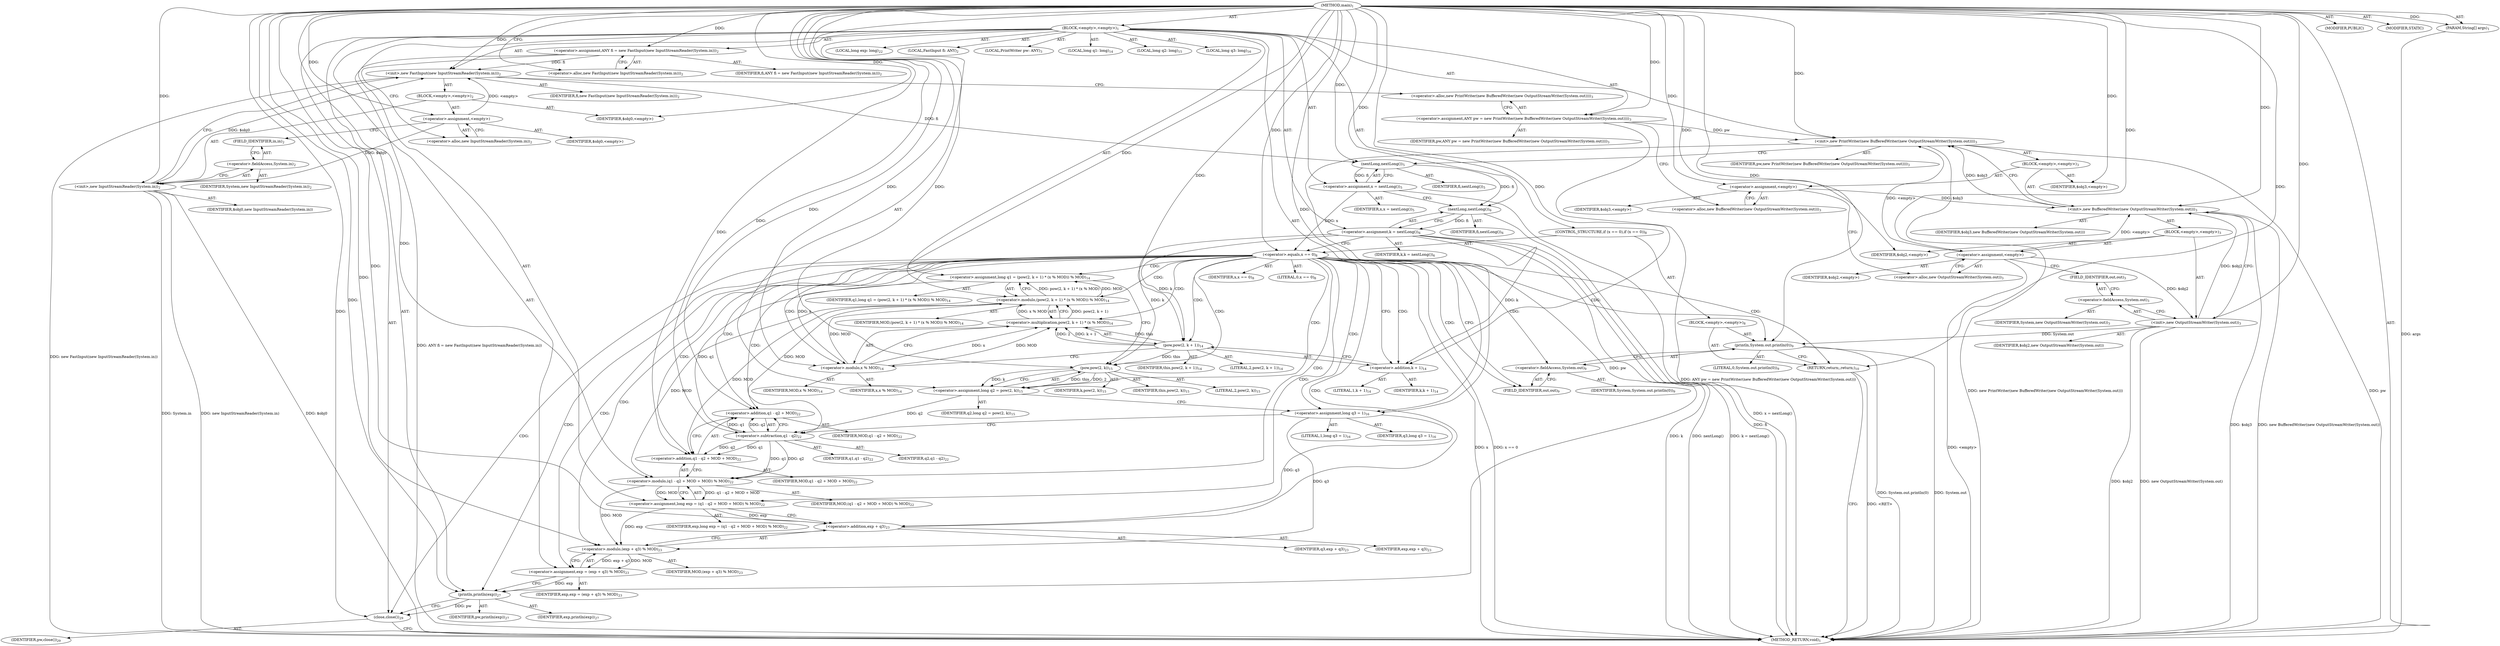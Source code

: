 digraph "main" {  
"21" [label = <(METHOD,main)<SUB>1</SUB>> ]
"22" [label = <(PARAM,String[] args)<SUB>1</SUB>> ]
"23" [label = <(BLOCK,&lt;empty&gt;,&lt;empty&gt;)<SUB>1</SUB>> ]
"4" [label = <(LOCAL,FastInput fi: ANY)<SUB>2</SUB>> ]
"24" [label = <(&lt;operator&gt;.assignment,ANY fi = new FastInput(new InputStreamReader(System.in)))<SUB>2</SUB>> ]
"25" [label = <(IDENTIFIER,fi,ANY fi = new FastInput(new InputStreamReader(System.in)))<SUB>2</SUB>> ]
"26" [label = <(&lt;operator&gt;.alloc,new FastInput(new InputStreamReader(System.in)))<SUB>2</SUB>> ]
"27" [label = <(&lt;init&gt;,new FastInput(new InputStreamReader(System.in)))<SUB>2</SUB>> ]
"3" [label = <(IDENTIFIER,fi,new FastInput(new InputStreamReader(System.in)))<SUB>2</SUB>> ]
"28" [label = <(BLOCK,&lt;empty&gt;,&lt;empty&gt;)<SUB>2</SUB>> ]
"29" [label = <(&lt;operator&gt;.assignment,&lt;empty&gt;)> ]
"30" [label = <(IDENTIFIER,$obj0,&lt;empty&gt;)> ]
"31" [label = <(&lt;operator&gt;.alloc,new InputStreamReader(System.in))<SUB>2</SUB>> ]
"32" [label = <(&lt;init&gt;,new InputStreamReader(System.in))<SUB>2</SUB>> ]
"33" [label = <(IDENTIFIER,$obj0,new InputStreamReader(System.in))> ]
"34" [label = <(&lt;operator&gt;.fieldAccess,System.in)<SUB>2</SUB>> ]
"35" [label = <(IDENTIFIER,System,new InputStreamReader(System.in))<SUB>2</SUB>> ]
"36" [label = <(FIELD_IDENTIFIER,in,in)<SUB>2</SUB>> ]
"37" [label = <(IDENTIFIER,$obj0,&lt;empty&gt;)> ]
"6" [label = <(LOCAL,PrintWriter pw: ANY)<SUB>3</SUB>> ]
"38" [label = <(&lt;operator&gt;.assignment,ANY pw = new PrintWriter(new BufferedWriter(new OutputStreamWriter(System.out))))<SUB>3</SUB>> ]
"39" [label = <(IDENTIFIER,pw,ANY pw = new PrintWriter(new BufferedWriter(new OutputStreamWriter(System.out))))<SUB>3</SUB>> ]
"40" [label = <(&lt;operator&gt;.alloc,new PrintWriter(new BufferedWriter(new OutputStreamWriter(System.out))))<SUB>3</SUB>> ]
"41" [label = <(&lt;init&gt;,new PrintWriter(new BufferedWriter(new OutputStreamWriter(System.out))))<SUB>3</SUB>> ]
"5" [label = <(IDENTIFIER,pw,new PrintWriter(new BufferedWriter(new OutputStreamWriter(System.out))))<SUB>3</SUB>> ]
"42" [label = <(BLOCK,&lt;empty&gt;,&lt;empty&gt;)<SUB>3</SUB>> ]
"43" [label = <(&lt;operator&gt;.assignment,&lt;empty&gt;)> ]
"44" [label = <(IDENTIFIER,$obj3,&lt;empty&gt;)> ]
"45" [label = <(&lt;operator&gt;.alloc,new BufferedWriter(new OutputStreamWriter(System.out)))<SUB>3</SUB>> ]
"46" [label = <(&lt;init&gt;,new BufferedWriter(new OutputStreamWriter(System.out)))<SUB>3</SUB>> ]
"47" [label = <(IDENTIFIER,$obj3,new BufferedWriter(new OutputStreamWriter(System.out)))> ]
"48" [label = <(BLOCK,&lt;empty&gt;,&lt;empty&gt;)<SUB>3</SUB>> ]
"49" [label = <(&lt;operator&gt;.assignment,&lt;empty&gt;)> ]
"50" [label = <(IDENTIFIER,$obj2,&lt;empty&gt;)> ]
"51" [label = <(&lt;operator&gt;.alloc,new OutputStreamWriter(System.out))<SUB>3</SUB>> ]
"52" [label = <(&lt;init&gt;,new OutputStreamWriter(System.out))<SUB>3</SUB>> ]
"53" [label = <(IDENTIFIER,$obj2,new OutputStreamWriter(System.out))> ]
"54" [label = <(&lt;operator&gt;.fieldAccess,System.out)<SUB>3</SUB>> ]
"55" [label = <(IDENTIFIER,System,new OutputStreamWriter(System.out))<SUB>3</SUB>> ]
"56" [label = <(FIELD_IDENTIFIER,out,out)<SUB>3</SUB>> ]
"57" [label = <(IDENTIFIER,$obj2,&lt;empty&gt;)> ]
"58" [label = <(IDENTIFIER,$obj3,&lt;empty&gt;)> ]
"59" [label = <(&lt;operator&gt;.assignment,x = nextLong())<SUB>5</SUB>> ]
"60" [label = <(IDENTIFIER,x,x = nextLong())<SUB>5</SUB>> ]
"61" [label = <(nextLong,nextLong())<SUB>5</SUB>> ]
"62" [label = <(IDENTIFIER,fi,nextLong())<SUB>5</SUB>> ]
"63" [label = <(&lt;operator&gt;.assignment,k = nextLong())<SUB>6</SUB>> ]
"64" [label = <(IDENTIFIER,k,k = nextLong())<SUB>6</SUB>> ]
"65" [label = <(nextLong,nextLong())<SUB>6</SUB>> ]
"66" [label = <(IDENTIFIER,fi,nextLong())<SUB>6</SUB>> ]
"67" [label = <(CONTROL_STRUCTURE,if (x == 0),if (x == 0))<SUB>8</SUB>> ]
"68" [label = <(&lt;operator&gt;.equals,x == 0)<SUB>8</SUB>> ]
"69" [label = <(IDENTIFIER,x,x == 0)<SUB>8</SUB>> ]
"70" [label = <(LITERAL,0,x == 0)<SUB>8</SUB>> ]
"71" [label = <(BLOCK,&lt;empty&gt;,&lt;empty&gt;)<SUB>8</SUB>> ]
"72" [label = <(println,System.out.println(0))<SUB>9</SUB>> ]
"73" [label = <(&lt;operator&gt;.fieldAccess,System.out)<SUB>9</SUB>> ]
"74" [label = <(IDENTIFIER,System,System.out.println(0))<SUB>9</SUB>> ]
"75" [label = <(FIELD_IDENTIFIER,out,out)<SUB>9</SUB>> ]
"76" [label = <(LITERAL,0,System.out.println(0))<SUB>9</SUB>> ]
"77" [label = <(RETURN,return;,return;)<SUB>10</SUB>> ]
"78" [label = <(LOCAL,long q1: long)<SUB>14</SUB>> ]
"79" [label = <(&lt;operator&gt;.assignment,long q1 = (pow(2, k + 1) * (x % MOD)) % MOD)<SUB>14</SUB>> ]
"80" [label = <(IDENTIFIER,q1,long q1 = (pow(2, k + 1) * (x % MOD)) % MOD)<SUB>14</SUB>> ]
"81" [label = <(&lt;operator&gt;.modulo,(pow(2, k + 1) * (x % MOD)) % MOD)<SUB>14</SUB>> ]
"82" [label = <(&lt;operator&gt;.multiplication,pow(2, k + 1) * (x % MOD))<SUB>14</SUB>> ]
"83" [label = <(pow,pow(2, k + 1))<SUB>14</SUB>> ]
"84" [label = <(IDENTIFIER,this,pow(2, k + 1))<SUB>14</SUB>> ]
"85" [label = <(LITERAL,2,pow(2, k + 1))<SUB>14</SUB>> ]
"86" [label = <(&lt;operator&gt;.addition,k + 1)<SUB>14</SUB>> ]
"87" [label = <(IDENTIFIER,k,k + 1)<SUB>14</SUB>> ]
"88" [label = <(LITERAL,1,k + 1)<SUB>14</SUB>> ]
"89" [label = <(&lt;operator&gt;.modulo,x % MOD)<SUB>14</SUB>> ]
"90" [label = <(IDENTIFIER,x,x % MOD)<SUB>14</SUB>> ]
"91" [label = <(IDENTIFIER,MOD,x % MOD)<SUB>14</SUB>> ]
"92" [label = <(IDENTIFIER,MOD,(pow(2, k + 1) * (x % MOD)) % MOD)<SUB>14</SUB>> ]
"93" [label = <(LOCAL,long q2: long)<SUB>15</SUB>> ]
"94" [label = <(&lt;operator&gt;.assignment,long q2 = pow(2, k))<SUB>15</SUB>> ]
"95" [label = <(IDENTIFIER,q2,long q2 = pow(2, k))<SUB>15</SUB>> ]
"96" [label = <(pow,pow(2, k))<SUB>15</SUB>> ]
"97" [label = <(IDENTIFIER,this,pow(2, k))<SUB>15</SUB>> ]
"98" [label = <(LITERAL,2,pow(2, k))<SUB>15</SUB>> ]
"99" [label = <(IDENTIFIER,k,pow(2, k))<SUB>15</SUB>> ]
"100" [label = <(LOCAL,long q3: long)<SUB>16</SUB>> ]
"101" [label = <(&lt;operator&gt;.assignment,long q3 = 1)<SUB>16</SUB>> ]
"102" [label = <(IDENTIFIER,q3,long q3 = 1)<SUB>16</SUB>> ]
"103" [label = <(LITERAL,1,long q3 = 1)<SUB>16</SUB>> ]
"104" [label = <(LOCAL,long exp: long)<SUB>22</SUB>> ]
"105" [label = <(&lt;operator&gt;.assignment,long exp = (q1 - q2 + MOD + MOD) % MOD)<SUB>22</SUB>> ]
"106" [label = <(IDENTIFIER,exp,long exp = (q1 - q2 + MOD + MOD) % MOD)<SUB>22</SUB>> ]
"107" [label = <(&lt;operator&gt;.modulo,(q1 - q2 + MOD + MOD) % MOD)<SUB>22</SUB>> ]
"108" [label = <(&lt;operator&gt;.addition,q1 - q2 + MOD + MOD)<SUB>22</SUB>> ]
"109" [label = <(&lt;operator&gt;.addition,q1 - q2 + MOD)<SUB>22</SUB>> ]
"110" [label = <(&lt;operator&gt;.subtraction,q1 - q2)<SUB>22</SUB>> ]
"111" [label = <(IDENTIFIER,q1,q1 - q2)<SUB>22</SUB>> ]
"112" [label = <(IDENTIFIER,q2,q1 - q2)<SUB>22</SUB>> ]
"113" [label = <(IDENTIFIER,MOD,q1 - q2 + MOD)<SUB>22</SUB>> ]
"114" [label = <(IDENTIFIER,MOD,q1 - q2 + MOD + MOD)<SUB>22</SUB>> ]
"115" [label = <(IDENTIFIER,MOD,(q1 - q2 + MOD + MOD) % MOD)<SUB>22</SUB>> ]
"116" [label = <(&lt;operator&gt;.assignment,exp = (exp + q3) % MOD)<SUB>23</SUB>> ]
"117" [label = <(IDENTIFIER,exp,exp = (exp + q3) % MOD)<SUB>23</SUB>> ]
"118" [label = <(&lt;operator&gt;.modulo,(exp + q3) % MOD)<SUB>23</SUB>> ]
"119" [label = <(&lt;operator&gt;.addition,exp + q3)<SUB>23</SUB>> ]
"120" [label = <(IDENTIFIER,exp,exp + q3)<SUB>23</SUB>> ]
"121" [label = <(IDENTIFIER,q3,exp + q3)<SUB>23</SUB>> ]
"122" [label = <(IDENTIFIER,MOD,(exp + q3) % MOD)<SUB>23</SUB>> ]
"123" [label = <(println,println(exp))<SUB>27</SUB>> ]
"124" [label = <(IDENTIFIER,pw,println(exp))<SUB>27</SUB>> ]
"125" [label = <(IDENTIFIER,exp,println(exp))<SUB>27</SUB>> ]
"126" [label = <(close,close())<SUB>29</SUB>> ]
"127" [label = <(IDENTIFIER,pw,close())<SUB>29</SUB>> ]
"128" [label = <(MODIFIER,PUBLIC)> ]
"129" [label = <(MODIFIER,STATIC)> ]
"130" [label = <(METHOD_RETURN,void)<SUB>1</SUB>> ]
  "21" -> "22"  [ label = "AST: "] 
  "21" -> "23"  [ label = "AST: "] 
  "21" -> "128"  [ label = "AST: "] 
  "21" -> "129"  [ label = "AST: "] 
  "21" -> "130"  [ label = "AST: "] 
  "23" -> "4"  [ label = "AST: "] 
  "23" -> "24"  [ label = "AST: "] 
  "23" -> "27"  [ label = "AST: "] 
  "23" -> "6"  [ label = "AST: "] 
  "23" -> "38"  [ label = "AST: "] 
  "23" -> "41"  [ label = "AST: "] 
  "23" -> "59"  [ label = "AST: "] 
  "23" -> "63"  [ label = "AST: "] 
  "23" -> "67"  [ label = "AST: "] 
  "23" -> "78"  [ label = "AST: "] 
  "23" -> "79"  [ label = "AST: "] 
  "23" -> "93"  [ label = "AST: "] 
  "23" -> "94"  [ label = "AST: "] 
  "23" -> "100"  [ label = "AST: "] 
  "23" -> "101"  [ label = "AST: "] 
  "23" -> "104"  [ label = "AST: "] 
  "23" -> "105"  [ label = "AST: "] 
  "23" -> "116"  [ label = "AST: "] 
  "23" -> "123"  [ label = "AST: "] 
  "23" -> "126"  [ label = "AST: "] 
  "24" -> "25"  [ label = "AST: "] 
  "24" -> "26"  [ label = "AST: "] 
  "27" -> "3"  [ label = "AST: "] 
  "27" -> "28"  [ label = "AST: "] 
  "28" -> "29"  [ label = "AST: "] 
  "28" -> "32"  [ label = "AST: "] 
  "28" -> "37"  [ label = "AST: "] 
  "29" -> "30"  [ label = "AST: "] 
  "29" -> "31"  [ label = "AST: "] 
  "32" -> "33"  [ label = "AST: "] 
  "32" -> "34"  [ label = "AST: "] 
  "34" -> "35"  [ label = "AST: "] 
  "34" -> "36"  [ label = "AST: "] 
  "38" -> "39"  [ label = "AST: "] 
  "38" -> "40"  [ label = "AST: "] 
  "41" -> "5"  [ label = "AST: "] 
  "41" -> "42"  [ label = "AST: "] 
  "42" -> "43"  [ label = "AST: "] 
  "42" -> "46"  [ label = "AST: "] 
  "42" -> "58"  [ label = "AST: "] 
  "43" -> "44"  [ label = "AST: "] 
  "43" -> "45"  [ label = "AST: "] 
  "46" -> "47"  [ label = "AST: "] 
  "46" -> "48"  [ label = "AST: "] 
  "48" -> "49"  [ label = "AST: "] 
  "48" -> "52"  [ label = "AST: "] 
  "48" -> "57"  [ label = "AST: "] 
  "49" -> "50"  [ label = "AST: "] 
  "49" -> "51"  [ label = "AST: "] 
  "52" -> "53"  [ label = "AST: "] 
  "52" -> "54"  [ label = "AST: "] 
  "54" -> "55"  [ label = "AST: "] 
  "54" -> "56"  [ label = "AST: "] 
  "59" -> "60"  [ label = "AST: "] 
  "59" -> "61"  [ label = "AST: "] 
  "61" -> "62"  [ label = "AST: "] 
  "63" -> "64"  [ label = "AST: "] 
  "63" -> "65"  [ label = "AST: "] 
  "65" -> "66"  [ label = "AST: "] 
  "67" -> "68"  [ label = "AST: "] 
  "67" -> "71"  [ label = "AST: "] 
  "68" -> "69"  [ label = "AST: "] 
  "68" -> "70"  [ label = "AST: "] 
  "71" -> "72"  [ label = "AST: "] 
  "71" -> "77"  [ label = "AST: "] 
  "72" -> "73"  [ label = "AST: "] 
  "72" -> "76"  [ label = "AST: "] 
  "73" -> "74"  [ label = "AST: "] 
  "73" -> "75"  [ label = "AST: "] 
  "79" -> "80"  [ label = "AST: "] 
  "79" -> "81"  [ label = "AST: "] 
  "81" -> "82"  [ label = "AST: "] 
  "81" -> "92"  [ label = "AST: "] 
  "82" -> "83"  [ label = "AST: "] 
  "82" -> "89"  [ label = "AST: "] 
  "83" -> "84"  [ label = "AST: "] 
  "83" -> "85"  [ label = "AST: "] 
  "83" -> "86"  [ label = "AST: "] 
  "86" -> "87"  [ label = "AST: "] 
  "86" -> "88"  [ label = "AST: "] 
  "89" -> "90"  [ label = "AST: "] 
  "89" -> "91"  [ label = "AST: "] 
  "94" -> "95"  [ label = "AST: "] 
  "94" -> "96"  [ label = "AST: "] 
  "96" -> "97"  [ label = "AST: "] 
  "96" -> "98"  [ label = "AST: "] 
  "96" -> "99"  [ label = "AST: "] 
  "101" -> "102"  [ label = "AST: "] 
  "101" -> "103"  [ label = "AST: "] 
  "105" -> "106"  [ label = "AST: "] 
  "105" -> "107"  [ label = "AST: "] 
  "107" -> "108"  [ label = "AST: "] 
  "107" -> "115"  [ label = "AST: "] 
  "108" -> "109"  [ label = "AST: "] 
  "108" -> "114"  [ label = "AST: "] 
  "109" -> "110"  [ label = "AST: "] 
  "109" -> "113"  [ label = "AST: "] 
  "110" -> "111"  [ label = "AST: "] 
  "110" -> "112"  [ label = "AST: "] 
  "116" -> "117"  [ label = "AST: "] 
  "116" -> "118"  [ label = "AST: "] 
  "118" -> "119"  [ label = "AST: "] 
  "118" -> "122"  [ label = "AST: "] 
  "119" -> "120"  [ label = "AST: "] 
  "119" -> "121"  [ label = "AST: "] 
  "123" -> "124"  [ label = "AST: "] 
  "123" -> "125"  [ label = "AST: "] 
  "126" -> "127"  [ label = "AST: "] 
  "24" -> "31"  [ label = "CFG: "] 
  "27" -> "40"  [ label = "CFG: "] 
  "38" -> "45"  [ label = "CFG: "] 
  "41" -> "61"  [ label = "CFG: "] 
  "59" -> "65"  [ label = "CFG: "] 
  "63" -> "68"  [ label = "CFG: "] 
  "79" -> "96"  [ label = "CFG: "] 
  "94" -> "101"  [ label = "CFG: "] 
  "101" -> "110"  [ label = "CFG: "] 
  "105" -> "119"  [ label = "CFG: "] 
  "116" -> "123"  [ label = "CFG: "] 
  "123" -> "126"  [ label = "CFG: "] 
  "126" -> "130"  [ label = "CFG: "] 
  "26" -> "24"  [ label = "CFG: "] 
  "40" -> "38"  [ label = "CFG: "] 
  "61" -> "59"  [ label = "CFG: "] 
  "65" -> "63"  [ label = "CFG: "] 
  "68" -> "75"  [ label = "CFG: "] 
  "68" -> "86"  [ label = "CFG: "] 
  "81" -> "79"  [ label = "CFG: "] 
  "96" -> "94"  [ label = "CFG: "] 
  "107" -> "105"  [ label = "CFG: "] 
  "118" -> "116"  [ label = "CFG: "] 
  "29" -> "36"  [ label = "CFG: "] 
  "32" -> "27"  [ label = "CFG: "] 
  "43" -> "51"  [ label = "CFG: "] 
  "46" -> "41"  [ label = "CFG: "] 
  "72" -> "77"  [ label = "CFG: "] 
  "77" -> "130"  [ label = "CFG: "] 
  "82" -> "81"  [ label = "CFG: "] 
  "108" -> "107"  [ label = "CFG: "] 
  "119" -> "118"  [ label = "CFG: "] 
  "31" -> "29"  [ label = "CFG: "] 
  "34" -> "32"  [ label = "CFG: "] 
  "45" -> "43"  [ label = "CFG: "] 
  "73" -> "72"  [ label = "CFG: "] 
  "83" -> "89"  [ label = "CFG: "] 
  "89" -> "82"  [ label = "CFG: "] 
  "109" -> "108"  [ label = "CFG: "] 
  "36" -> "34"  [ label = "CFG: "] 
  "49" -> "56"  [ label = "CFG: "] 
  "52" -> "46"  [ label = "CFG: "] 
  "75" -> "73"  [ label = "CFG: "] 
  "86" -> "83"  [ label = "CFG: "] 
  "110" -> "109"  [ label = "CFG: "] 
  "51" -> "49"  [ label = "CFG: "] 
  "54" -> "52"  [ label = "CFG: "] 
  "56" -> "54"  [ label = "CFG: "] 
  "21" -> "26"  [ label = "CFG: "] 
  "77" -> "130"  [ label = "DDG: &lt;RET&gt;"] 
  "22" -> "130"  [ label = "DDG: args"] 
  "24" -> "130"  [ label = "DDG: ANY fi = new FastInput(new InputStreamReader(System.in))"] 
  "32" -> "130"  [ label = "DDG: $obj0"] 
  "32" -> "130"  [ label = "DDG: System.in"] 
  "32" -> "130"  [ label = "DDG: new InputStreamReader(System.in)"] 
  "27" -> "130"  [ label = "DDG: new FastInput(new InputStreamReader(System.in))"] 
  "38" -> "130"  [ label = "DDG: ANY pw = new PrintWriter(new BufferedWriter(new OutputStreamWriter(System.out)))"] 
  "41" -> "130"  [ label = "DDG: pw"] 
  "46" -> "130"  [ label = "DDG: $obj3"] 
  "49" -> "130"  [ label = "DDG: &lt;empty&gt;"] 
  "52" -> "130"  [ label = "DDG: $obj2"] 
  "52" -> "130"  [ label = "DDG: new OutputStreamWriter(System.out)"] 
  "46" -> "130"  [ label = "DDG: new BufferedWriter(new OutputStreamWriter(System.out))"] 
  "41" -> "130"  [ label = "DDG: new PrintWriter(new BufferedWriter(new OutputStreamWriter(System.out)))"] 
  "59" -> "130"  [ label = "DDG: x = nextLong()"] 
  "63" -> "130"  [ label = "DDG: k"] 
  "65" -> "130"  [ label = "DDG: fi"] 
  "63" -> "130"  [ label = "DDG: nextLong()"] 
  "63" -> "130"  [ label = "DDG: k = nextLong()"] 
  "68" -> "130"  [ label = "DDG: x"] 
  "68" -> "130"  [ label = "DDG: x == 0"] 
  "72" -> "130"  [ label = "DDG: System.out"] 
  "72" -> "130"  [ label = "DDG: System.out.println(0)"] 
  "21" -> "22"  [ label = "DDG: "] 
  "21" -> "24"  [ label = "DDG: "] 
  "21" -> "38"  [ label = "DDG: "] 
  "61" -> "59"  [ label = "DDG: fi"] 
  "65" -> "63"  [ label = "DDG: fi"] 
  "81" -> "79"  [ label = "DDG: pow(2, k + 1) * (x % MOD)"] 
  "81" -> "79"  [ label = "DDG: MOD"] 
  "96" -> "94"  [ label = "DDG: this"] 
  "96" -> "94"  [ label = "DDG: 2"] 
  "96" -> "94"  [ label = "DDG: k"] 
  "21" -> "101"  [ label = "DDG: "] 
  "107" -> "105"  [ label = "DDG: q1 - q2 + MOD + MOD"] 
  "107" -> "105"  [ label = "DDG: MOD"] 
  "118" -> "116"  [ label = "DDG: exp + q3"] 
  "118" -> "116"  [ label = "DDG: MOD"] 
  "24" -> "27"  [ label = "DDG: fi"] 
  "21" -> "27"  [ label = "DDG: "] 
  "29" -> "27"  [ label = "DDG: &lt;empty&gt;"] 
  "32" -> "27"  [ label = "DDG: $obj0"] 
  "38" -> "41"  [ label = "DDG: pw"] 
  "21" -> "41"  [ label = "DDG: "] 
  "49" -> "41"  [ label = "DDG: &lt;empty&gt;"] 
  "46" -> "41"  [ label = "DDG: $obj3"] 
  "41" -> "123"  [ label = "DDG: pw"] 
  "21" -> "123"  [ label = "DDG: "] 
  "116" -> "123"  [ label = "DDG: exp"] 
  "123" -> "126"  [ label = "DDG: pw"] 
  "21" -> "126"  [ label = "DDG: "] 
  "21" -> "29"  [ label = "DDG: "] 
  "21" -> "37"  [ label = "DDG: "] 
  "21" -> "43"  [ label = "DDG: "] 
  "21" -> "58"  [ label = "DDG: "] 
  "27" -> "61"  [ label = "DDG: fi"] 
  "21" -> "61"  [ label = "DDG: "] 
  "61" -> "65"  [ label = "DDG: fi"] 
  "21" -> "65"  [ label = "DDG: "] 
  "59" -> "68"  [ label = "DDG: x"] 
  "21" -> "68"  [ label = "DDG: "] 
  "21" -> "77"  [ label = "DDG: "] 
  "82" -> "81"  [ label = "DDG: pow(2, k + 1)"] 
  "82" -> "81"  [ label = "DDG: x % MOD"] 
  "89" -> "81"  [ label = "DDG: MOD"] 
  "21" -> "81"  [ label = "DDG: "] 
  "83" -> "96"  [ label = "DDG: this"] 
  "21" -> "96"  [ label = "DDG: "] 
  "63" -> "96"  [ label = "DDG: k"] 
  "110" -> "107"  [ label = "DDG: q1"] 
  "110" -> "107"  [ label = "DDG: q2"] 
  "81" -> "107"  [ label = "DDG: MOD"] 
  "21" -> "107"  [ label = "DDG: "] 
  "105" -> "118"  [ label = "DDG: exp"] 
  "21" -> "118"  [ label = "DDG: "] 
  "101" -> "118"  [ label = "DDG: q3"] 
  "107" -> "118"  [ label = "DDG: MOD"] 
  "29" -> "32"  [ label = "DDG: $obj0"] 
  "21" -> "32"  [ label = "DDG: "] 
  "43" -> "46"  [ label = "DDG: $obj3"] 
  "21" -> "46"  [ label = "DDG: "] 
  "49" -> "46"  [ label = "DDG: &lt;empty&gt;"] 
  "52" -> "46"  [ label = "DDG: $obj2"] 
  "52" -> "72"  [ label = "DDG: System.out"] 
  "21" -> "72"  [ label = "DDG: "] 
  "83" -> "82"  [ label = "DDG: this"] 
  "83" -> "82"  [ label = "DDG: 2"] 
  "83" -> "82"  [ label = "DDG: k + 1"] 
  "89" -> "82"  [ label = "DDG: x"] 
  "89" -> "82"  [ label = "DDG: MOD"] 
  "110" -> "108"  [ label = "DDG: q1"] 
  "110" -> "108"  [ label = "DDG: q2"] 
  "81" -> "108"  [ label = "DDG: MOD"] 
  "21" -> "108"  [ label = "DDG: "] 
  "105" -> "119"  [ label = "DDG: exp"] 
  "21" -> "119"  [ label = "DDG: "] 
  "101" -> "119"  [ label = "DDG: q3"] 
  "21" -> "49"  [ label = "DDG: "] 
  "21" -> "57"  [ label = "DDG: "] 
  "21" -> "83"  [ label = "DDG: "] 
  "63" -> "83"  [ label = "DDG: k"] 
  "68" -> "89"  [ label = "DDG: x"] 
  "21" -> "89"  [ label = "DDG: "] 
  "110" -> "109"  [ label = "DDG: q1"] 
  "110" -> "109"  [ label = "DDG: q2"] 
  "81" -> "109"  [ label = "DDG: MOD"] 
  "21" -> "109"  [ label = "DDG: "] 
  "49" -> "52"  [ label = "DDG: $obj2"] 
  "21" -> "52"  [ label = "DDG: "] 
  "63" -> "86"  [ label = "DDG: k"] 
  "21" -> "86"  [ label = "DDG: "] 
  "79" -> "110"  [ label = "DDG: q1"] 
  "21" -> "110"  [ label = "DDG: "] 
  "94" -> "110"  [ label = "DDG: q2"] 
  "68" -> "107"  [ label = "CDG: "] 
  "68" -> "94"  [ label = "CDG: "] 
  "68" -> "73"  [ label = "CDG: "] 
  "68" -> "96"  [ label = "CDG: "] 
  "68" -> "77"  [ label = "CDG: "] 
  "68" -> "89"  [ label = "CDG: "] 
  "68" -> "116"  [ label = "CDG: "] 
  "68" -> "75"  [ label = "CDG: "] 
  "68" -> "81"  [ label = "CDG: "] 
  "68" -> "72"  [ label = "CDG: "] 
  "68" -> "119"  [ label = "CDG: "] 
  "68" -> "123"  [ label = "CDG: "] 
  "68" -> "82"  [ label = "CDG: "] 
  "68" -> "101"  [ label = "CDG: "] 
  "68" -> "126"  [ label = "CDG: "] 
  "68" -> "79"  [ label = "CDG: "] 
  "68" -> "83"  [ label = "CDG: "] 
  "68" -> "105"  [ label = "CDG: "] 
  "68" -> "118"  [ label = "CDG: "] 
  "68" -> "110"  [ label = "CDG: "] 
  "68" -> "108"  [ label = "CDG: "] 
  "68" -> "109"  [ label = "CDG: "] 
  "68" -> "86"  [ label = "CDG: "] 
}
